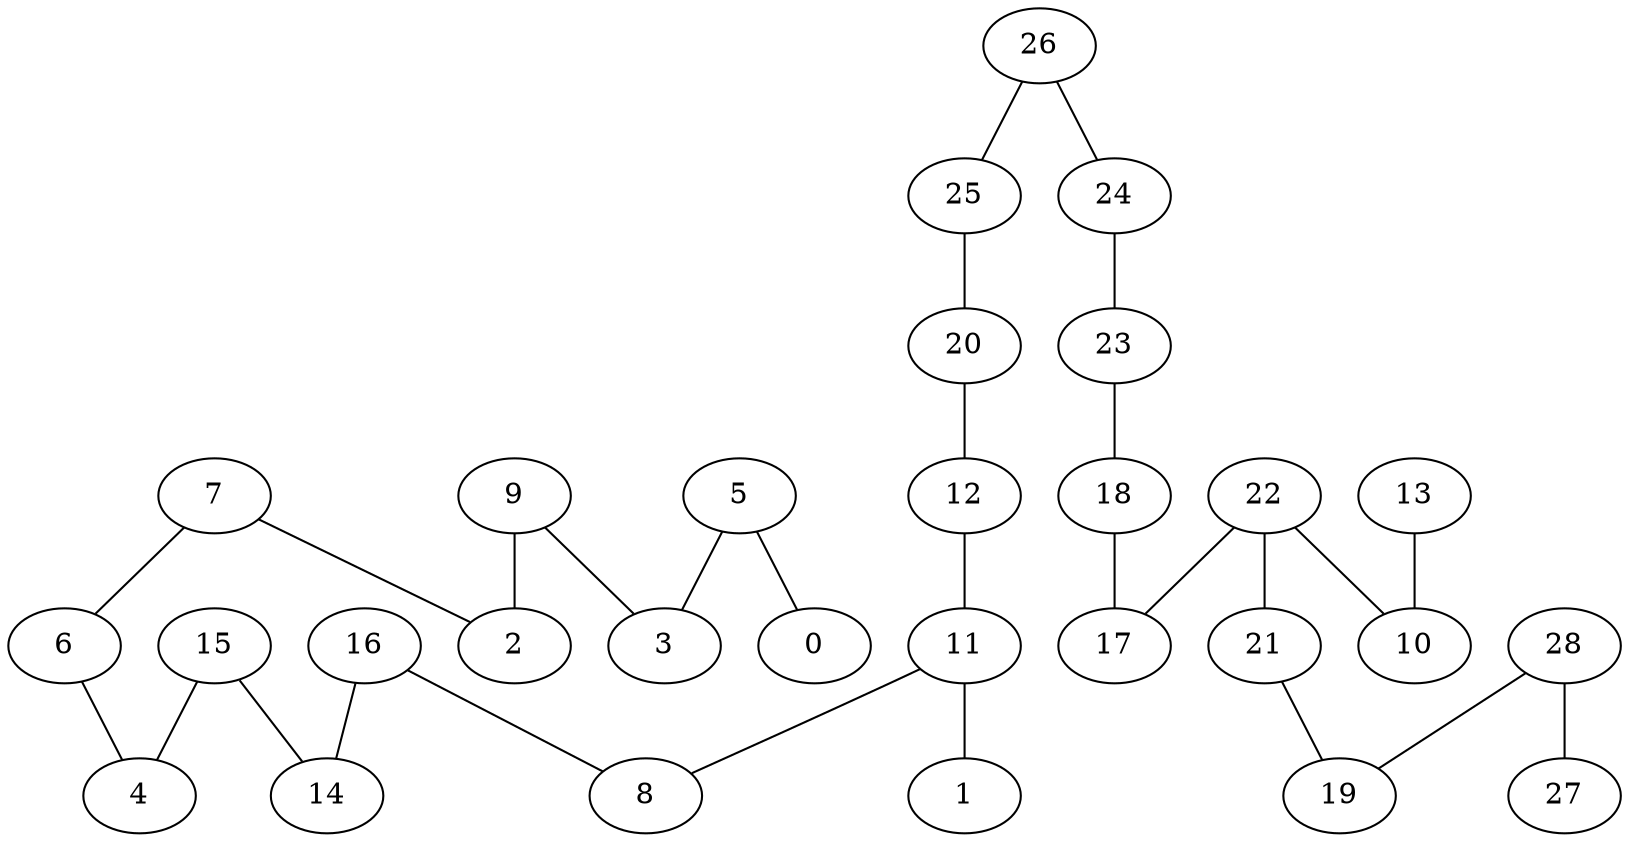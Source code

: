 graph{
11 -- 1;
25 -- 20;
18 -- 17;
21 -- 19;
26 -- 25;
28 -- 19;
22 -- 10;
16 -- 14;
26 -- 24;
23 -- 18;
28 -- 27;
12 -- 11;
22 -- 17;
9 -- 3;
16 -- 8;
7 -- 2;
24 -- 23;
13 -- 10;
15 -- 4;
9 -- 2;
11 -- 8;
20 -- 12;
5 -- 0;
22 -- 21;
6 -- 4;
7 -- 6;
5 -- 3;
15 -- 14;
}

